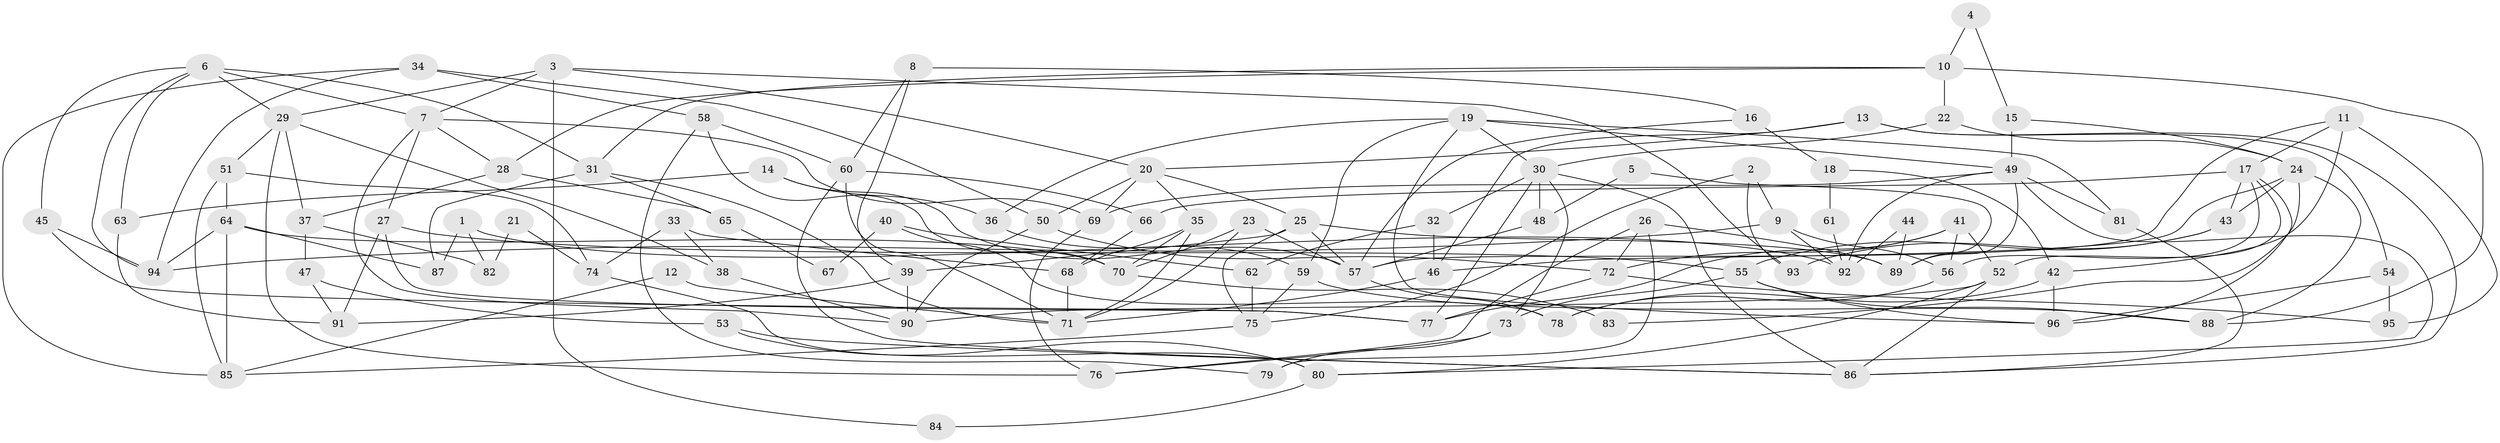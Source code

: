 // coarse degree distribution, {4: 0.25, 3: 0.125, 6: 0.125, 2: 0.08928571428571429, 8: 0.125, 7: 0.07142857142857142, 5: 0.16071428571428573, 10: 0.05357142857142857}
// Generated by graph-tools (version 1.1) at 2025/52/02/27/25 19:52:06]
// undirected, 96 vertices, 192 edges
graph export_dot {
graph [start="1"]
  node [color=gray90,style=filled];
  1;
  2;
  3;
  4;
  5;
  6;
  7;
  8;
  9;
  10;
  11;
  12;
  13;
  14;
  15;
  16;
  17;
  18;
  19;
  20;
  21;
  22;
  23;
  24;
  25;
  26;
  27;
  28;
  29;
  30;
  31;
  32;
  33;
  34;
  35;
  36;
  37;
  38;
  39;
  40;
  41;
  42;
  43;
  44;
  45;
  46;
  47;
  48;
  49;
  50;
  51;
  52;
  53;
  54;
  55;
  56;
  57;
  58;
  59;
  60;
  61;
  62;
  63;
  64;
  65;
  66;
  67;
  68;
  69;
  70;
  71;
  72;
  73;
  74;
  75;
  76;
  77;
  78;
  79;
  80;
  81;
  82;
  83;
  84;
  85;
  86;
  87;
  88;
  89;
  90;
  91;
  92;
  93;
  94;
  95;
  96;
  1 -- 87;
  1 -- 92;
  1 -- 82;
  2 -- 93;
  2 -- 9;
  2 -- 75;
  3 -- 7;
  3 -- 20;
  3 -- 29;
  3 -- 84;
  3 -- 93;
  4 -- 10;
  4 -- 15;
  5 -- 89;
  5 -- 48;
  6 -- 31;
  6 -- 63;
  6 -- 7;
  6 -- 29;
  6 -- 45;
  6 -- 94;
  7 -- 69;
  7 -- 27;
  7 -- 28;
  7 -- 90;
  8 -- 60;
  8 -- 39;
  8 -- 16;
  9 -- 94;
  9 -- 56;
  9 -- 92;
  10 -- 28;
  10 -- 88;
  10 -- 22;
  10 -- 31;
  11 -- 95;
  11 -- 17;
  11 -- 42;
  11 -- 57;
  12 -- 85;
  12 -- 71;
  13 -- 46;
  13 -- 86;
  13 -- 20;
  13 -- 54;
  14 -- 57;
  14 -- 36;
  14 -- 63;
  15 -- 49;
  15 -- 24;
  16 -- 57;
  16 -- 18;
  17 -- 66;
  17 -- 96;
  17 -- 43;
  17 -- 52;
  17 -- 56;
  18 -- 42;
  18 -- 61;
  19 -- 49;
  19 -- 30;
  19 -- 36;
  19 -- 59;
  19 -- 81;
  19 -- 96;
  20 -- 50;
  20 -- 25;
  20 -- 35;
  20 -- 69;
  21 -- 74;
  21 -- 82;
  22 -- 30;
  22 -- 24;
  23 -- 70;
  23 -- 57;
  23 -- 71;
  24 -- 88;
  24 -- 43;
  24 -- 46;
  24 -- 83;
  25 -- 75;
  25 -- 39;
  25 -- 57;
  25 -- 89;
  26 -- 89;
  26 -- 76;
  26 -- 72;
  26 -- 79;
  27 -- 55;
  27 -- 77;
  27 -- 91;
  28 -- 37;
  28 -- 65;
  29 -- 37;
  29 -- 38;
  29 -- 51;
  29 -- 76;
  30 -- 73;
  30 -- 77;
  30 -- 32;
  30 -- 48;
  30 -- 86;
  31 -- 71;
  31 -- 65;
  31 -- 87;
  32 -- 46;
  32 -- 62;
  33 -- 38;
  33 -- 68;
  33 -- 74;
  34 -- 50;
  34 -- 94;
  34 -- 58;
  34 -- 85;
  35 -- 70;
  35 -- 68;
  35 -- 71;
  36 -- 59;
  37 -- 47;
  37 -- 82;
  38 -- 90;
  39 -- 90;
  39 -- 91;
  40 -- 62;
  40 -- 78;
  40 -- 67;
  41 -- 72;
  41 -- 77;
  41 -- 52;
  41 -- 56;
  42 -- 78;
  42 -- 96;
  43 -- 55;
  43 -- 93;
  44 -- 89;
  44 -- 92;
  45 -- 94;
  45 -- 77;
  46 -- 71;
  47 -- 53;
  47 -- 91;
  48 -- 57;
  49 -- 81;
  49 -- 69;
  49 -- 80;
  49 -- 89;
  49 -- 92;
  50 -- 72;
  50 -- 90;
  51 -- 74;
  51 -- 64;
  51 -- 85;
  52 -- 80;
  52 -- 86;
  52 -- 90;
  53 -- 86;
  53 -- 80;
  54 -- 96;
  54 -- 95;
  55 -- 96;
  55 -- 73;
  55 -- 88;
  56 -- 78;
  57 -- 78;
  58 -- 60;
  58 -- 70;
  58 -- 79;
  59 -- 75;
  59 -- 88;
  60 -- 71;
  60 -- 86;
  60 -- 66;
  61 -- 92;
  62 -- 75;
  63 -- 91;
  64 -- 85;
  64 -- 70;
  64 -- 87;
  64 -- 94;
  65 -- 67;
  66 -- 68;
  68 -- 71;
  69 -- 76;
  70 -- 83;
  72 -- 77;
  72 -- 95;
  73 -- 79;
  73 -- 76;
  74 -- 80;
  75 -- 85;
  80 -- 84;
  81 -- 86;
}
